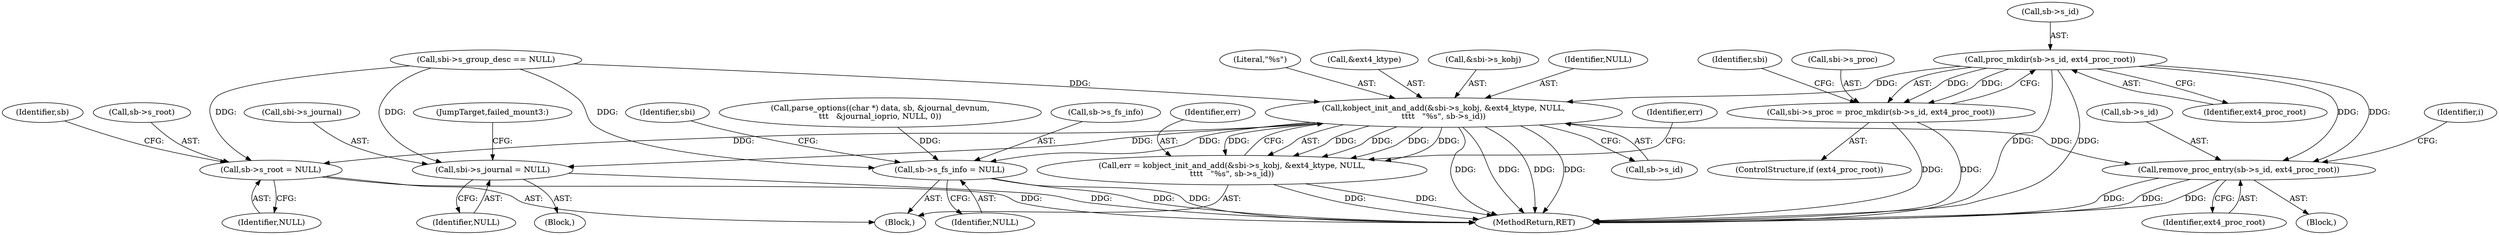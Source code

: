 digraph "0_linux_0449641130f5652b344ef6fa39fa019d7e94660a@API" {
"1001240" [label="(Call,proc_mkdir(sb->s_id, ext4_proc_root))"];
"1001236" [label="(Call,sbi->s_proc = proc_mkdir(sb->s_id, ext4_proc_root))"];
"1001935" [label="(Call,kobject_init_and_add(&sbi->s_kobj, &ext4_ktype, NULL,\n\t\t\t\t   \"%s\", sb->s_id))"];
"1001933" [label="(Call,err = kobject_init_and_add(&sbi->s_kobj, &ext4_ktype, NULL,\n\t\t\t\t   \"%s\", sb->s_id))"];
"1002084" [label="(Call,sb->s_root = NULL)"];
"1002110" [label="(Call,sbi->s_journal = NULL)"];
"1002181" [label="(Call,remove_proc_entry(sb->s_id, ext4_proc_root))"];
"1002206" [label="(Call,sb->s_fs_info = NULL)"];
"1001234" [label="(ControlStructure,if (ext4_proc_root))"];
"1002088" [label="(Identifier,NULL)"];
"1001237" [label="(Call,sbi->s_proc)"];
"1002084" [label="(Call,sb->s_root = NULL)"];
"1002085" [label="(Call,sb->s_root)"];
"1002180" [label="(Block,)"];
"1001943" [label="(Literal,\"%s\")"];
"1002210" [label="(Identifier,NULL)"];
"1001940" [label="(Call,&ext4_ktype)"];
"1002185" [label="(Identifier,ext4_proc_root)"];
"1000558" [label="(Call,parse_options((char *) data, sb, &journal_devnum,\n\t\t\t   &journal_ioprio, NULL, 0))"];
"1002206" [label="(Call,sb->s_fs_info = NULL)"];
"1001948" [label="(Identifier,err)"];
"1001223" [label="(Call,sbi->s_group_desc == NULL)"];
"1002115" [label="(JumpTarget,failed_mount3:)"];
"1001936" [label="(Call,&sbi->s_kobj)"];
"1001240" [label="(Call,proc_mkdir(sb->s_id, ext4_proc_root))"];
"1001934" [label="(Identifier,err)"];
"1002182" [label="(Call,sb->s_id)"];
"1001942" [label="(Identifier,NULL)"];
"1001933" [label="(Call,err = kobject_init_and_add(&sbi->s_kobj, &ext4_ktype, NULL,\n\t\t\t\t   \"%s\", sb->s_id))"];
"1002114" [label="(Identifier,NULL)"];
"1001935" [label="(Call,kobject_init_and_add(&sbi->s_kobj, &ext4_ktype, NULL,\n\t\t\t\t   \"%s\", sb->s_id))"];
"1002105" [label="(Block,)"];
"1002111" [label="(Call,sbi->s_journal)"];
"1002188" [label="(Identifier,i)"];
"1002207" [label="(Call,sb->s_fs_info)"];
"1001236" [label="(Call,sbi->s_proc = proc_mkdir(sb->s_id, ext4_proc_root))"];
"1001247" [label="(Identifier,sbi)"];
"1002110" [label="(Call,sbi->s_journal = NULL)"];
"1002090" [label="(Identifier,sb)"];
"1002213" [label="(Identifier,sbi)"];
"1002181" [label="(Call,remove_proc_entry(sb->s_id, ext4_proc_root))"];
"1001944" [label="(Call,sb->s_id)"];
"1001244" [label="(Identifier,ext4_proc_root)"];
"1002222" [label="(MethodReturn,RET)"];
"1000124" [label="(Block,)"];
"1001241" [label="(Call,sb->s_id)"];
"1001240" -> "1001236"  [label="AST: "];
"1001240" -> "1001244"  [label="CFG: "];
"1001241" -> "1001240"  [label="AST: "];
"1001244" -> "1001240"  [label="AST: "];
"1001236" -> "1001240"  [label="CFG: "];
"1001240" -> "1002222"  [label="DDG: "];
"1001240" -> "1002222"  [label="DDG: "];
"1001240" -> "1001236"  [label="DDG: "];
"1001240" -> "1001236"  [label="DDG: "];
"1001240" -> "1001935"  [label="DDG: "];
"1001240" -> "1002181"  [label="DDG: "];
"1001240" -> "1002181"  [label="DDG: "];
"1001236" -> "1001234"  [label="AST: "];
"1001237" -> "1001236"  [label="AST: "];
"1001247" -> "1001236"  [label="CFG: "];
"1001236" -> "1002222"  [label="DDG: "];
"1001236" -> "1002222"  [label="DDG: "];
"1001935" -> "1001933"  [label="AST: "];
"1001935" -> "1001944"  [label="CFG: "];
"1001936" -> "1001935"  [label="AST: "];
"1001940" -> "1001935"  [label="AST: "];
"1001942" -> "1001935"  [label="AST: "];
"1001943" -> "1001935"  [label="AST: "];
"1001944" -> "1001935"  [label="AST: "];
"1001933" -> "1001935"  [label="CFG: "];
"1001935" -> "1002222"  [label="DDG: "];
"1001935" -> "1002222"  [label="DDG: "];
"1001935" -> "1002222"  [label="DDG: "];
"1001935" -> "1002222"  [label="DDG: "];
"1001935" -> "1001933"  [label="DDG: "];
"1001935" -> "1001933"  [label="DDG: "];
"1001935" -> "1001933"  [label="DDG: "];
"1001935" -> "1001933"  [label="DDG: "];
"1001935" -> "1001933"  [label="DDG: "];
"1001223" -> "1001935"  [label="DDG: "];
"1001935" -> "1002084"  [label="DDG: "];
"1001935" -> "1002110"  [label="DDG: "];
"1001935" -> "1002181"  [label="DDG: "];
"1001935" -> "1002206"  [label="DDG: "];
"1001933" -> "1000124"  [label="AST: "];
"1001934" -> "1001933"  [label="AST: "];
"1001948" -> "1001933"  [label="CFG: "];
"1001933" -> "1002222"  [label="DDG: "];
"1001933" -> "1002222"  [label="DDG: "];
"1002084" -> "1000124"  [label="AST: "];
"1002084" -> "1002088"  [label="CFG: "];
"1002085" -> "1002084"  [label="AST: "];
"1002088" -> "1002084"  [label="AST: "];
"1002090" -> "1002084"  [label="CFG: "];
"1002084" -> "1002222"  [label="DDG: "];
"1001223" -> "1002084"  [label="DDG: "];
"1002110" -> "1002105"  [label="AST: "];
"1002110" -> "1002114"  [label="CFG: "];
"1002111" -> "1002110"  [label="AST: "];
"1002114" -> "1002110"  [label="AST: "];
"1002115" -> "1002110"  [label="CFG: "];
"1002110" -> "1002222"  [label="DDG: "];
"1001223" -> "1002110"  [label="DDG: "];
"1002181" -> "1002180"  [label="AST: "];
"1002181" -> "1002185"  [label="CFG: "];
"1002182" -> "1002181"  [label="AST: "];
"1002185" -> "1002181"  [label="AST: "];
"1002188" -> "1002181"  [label="CFG: "];
"1002181" -> "1002222"  [label="DDG: "];
"1002181" -> "1002222"  [label="DDG: "];
"1002181" -> "1002222"  [label="DDG: "];
"1002206" -> "1000124"  [label="AST: "];
"1002206" -> "1002210"  [label="CFG: "];
"1002207" -> "1002206"  [label="AST: "];
"1002210" -> "1002206"  [label="AST: "];
"1002213" -> "1002206"  [label="CFG: "];
"1002206" -> "1002222"  [label="DDG: "];
"1002206" -> "1002222"  [label="DDG: "];
"1000558" -> "1002206"  [label="DDG: "];
"1001223" -> "1002206"  [label="DDG: "];
}
